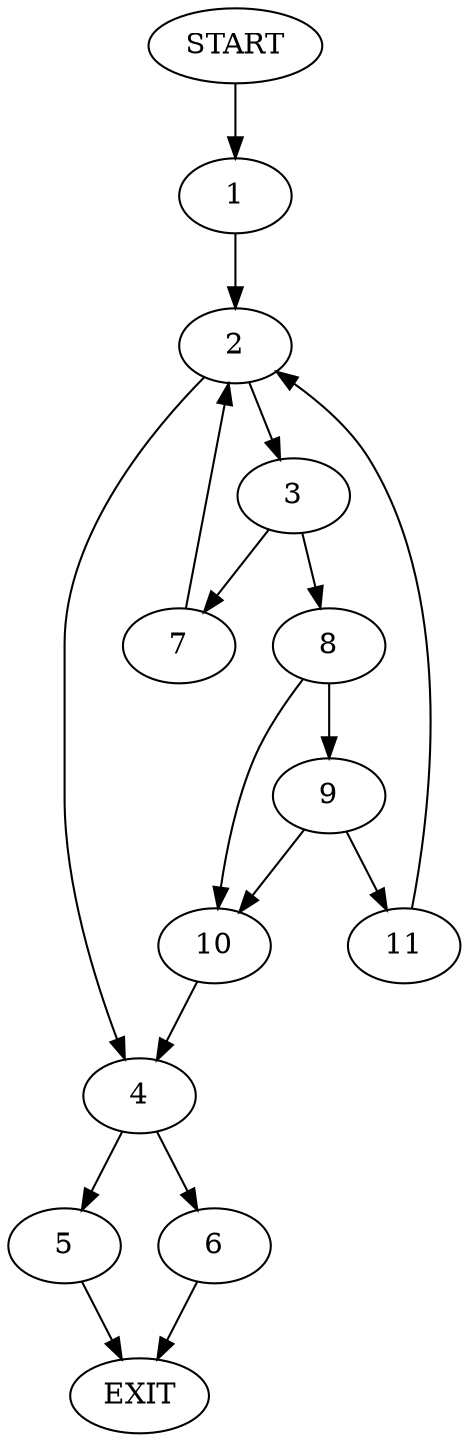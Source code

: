 digraph {
0 [label="START"]
12 [label="EXIT"]
0 -> 1
1 -> 2
2 -> 3
2 -> 4
4 -> 5
4 -> 6
3 -> 7
3 -> 8
7 -> 2
8 -> 9
8 -> 10
10 -> 4
9 -> 11
9 -> 10
11 -> 2
6 -> 12
5 -> 12
}
